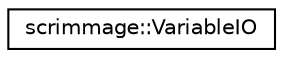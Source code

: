 digraph "Graphical Class Hierarchy"
{
 // LATEX_PDF_SIZE
  edge [fontname="Helvetica",fontsize="10",labelfontname="Helvetica",labelfontsize="10"];
  node [fontname="Helvetica",fontsize="10",shape=record];
  rankdir="LR";
  Node0 [label="scrimmage::VariableIO",height=0.2,width=0.4,color="black", fillcolor="white", style="filled",URL="$classscrimmage_1_1VariableIO.html",tooltip=" "];
}
